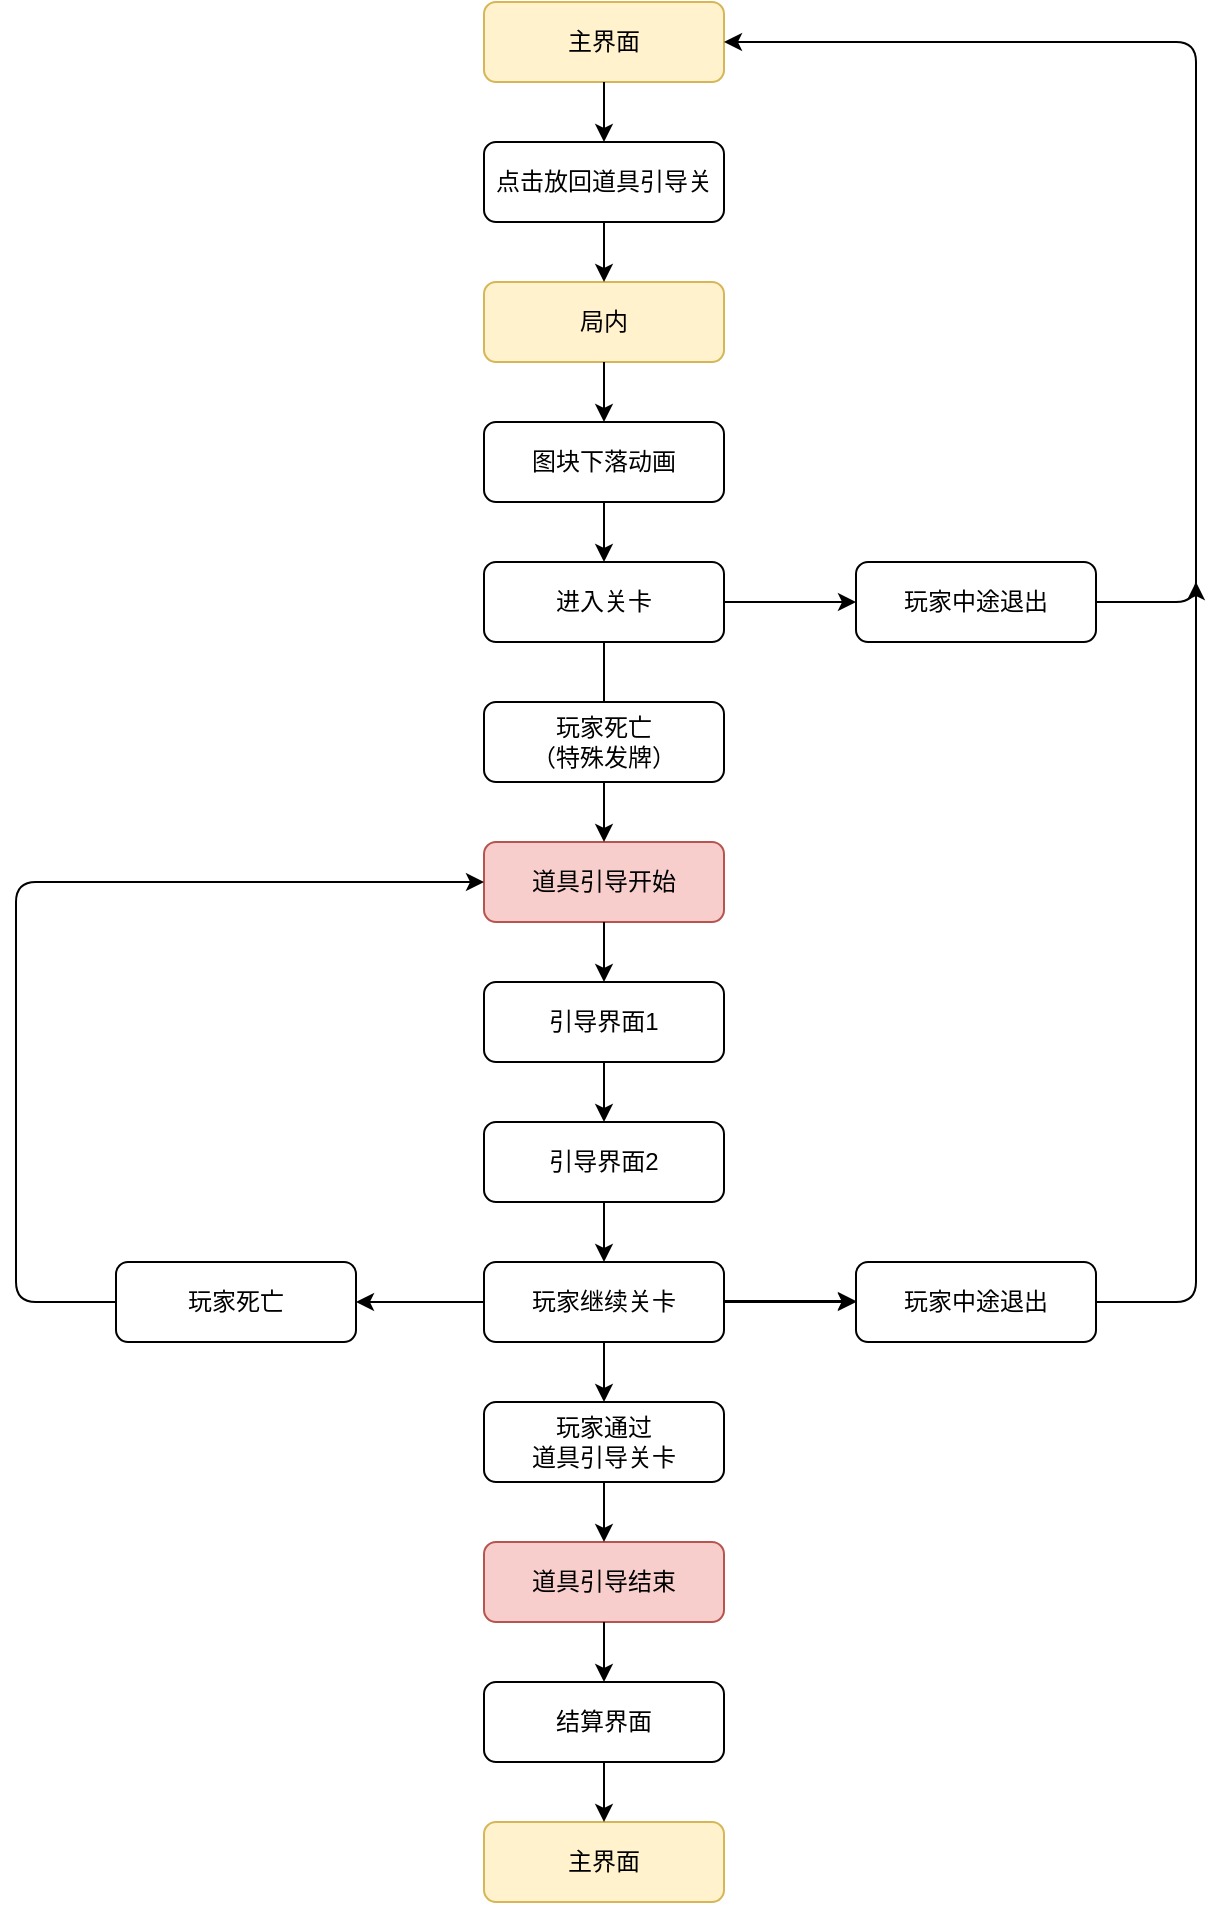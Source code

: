 <mxfile version="15.9.1" type="github">
  <diagram id="d0Gb9ExgJwCwHQkFDARk" name="Page-1">
    <mxGraphModel dx="1422" dy="762" grid="1" gridSize="10" guides="1" tooltips="1" connect="1" arrows="1" fold="1" page="1" pageScale="1" pageWidth="827" pageHeight="1169" math="0" shadow="0">
      <root>
        <mxCell id="0" />
        <mxCell id="1" parent="0" />
        <mxCell id="hKAbpb486GyOKFeo6Ovj-1" value="主界面" style="rounded=1;whiteSpace=wrap;html=1;fillColor=#fff2cc;strokeColor=#d6b656;" vertex="1" parent="1">
          <mxGeometry x="354" y="40" width="120" height="40" as="geometry" />
        </mxCell>
        <mxCell id="hKAbpb486GyOKFeo6Ovj-2" value="局内" style="rounded=1;whiteSpace=wrap;html=1;fillColor=#fff2cc;strokeColor=#d6b656;" vertex="1" parent="1">
          <mxGeometry x="354" y="180" width="120" height="40" as="geometry" />
        </mxCell>
        <mxCell id="hKAbpb486GyOKFeo6Ovj-3" value="点击放回道具引导关" style="rounded=1;whiteSpace=wrap;html=1;" vertex="1" parent="1">
          <mxGeometry x="354" y="110" width="120" height="40" as="geometry" />
        </mxCell>
        <mxCell id="hKAbpb486GyOKFeo6Ovj-4" value="图块下落动画" style="rounded=1;whiteSpace=wrap;html=1;" vertex="1" parent="1">
          <mxGeometry x="354" y="250" width="120" height="40" as="geometry" />
        </mxCell>
        <mxCell id="hKAbpb486GyOKFeo6Ovj-5" value="" style="endArrow=classic;html=1;entryX=0.5;entryY=0;entryDx=0;entryDy=0;exitX=0.5;exitY=1;exitDx=0;exitDy=0;" edge="1" parent="1" source="hKAbpb486GyOKFeo6Ovj-3" target="hKAbpb486GyOKFeo6Ovj-2">
          <mxGeometry width="50" height="50" relative="1" as="geometry">
            <mxPoint x="410" y="170" as="sourcePoint" />
            <mxPoint x="424" y="120" as="targetPoint" />
          </mxGeometry>
        </mxCell>
        <mxCell id="hKAbpb486GyOKFeo6Ovj-6" value="" style="endArrow=classic;html=1;exitX=0.5;exitY=1;exitDx=0;exitDy=0;entryX=0.5;entryY=0;entryDx=0;entryDy=0;" edge="1" parent="1" source="hKAbpb486GyOKFeo6Ovj-2" target="hKAbpb486GyOKFeo6Ovj-4">
          <mxGeometry width="50" height="50" relative="1" as="geometry">
            <mxPoint x="434" y="100" as="sourcePoint" />
            <mxPoint x="434" y="130" as="targetPoint" />
          </mxGeometry>
        </mxCell>
        <mxCell id="hKAbpb486GyOKFeo6Ovj-7" value="" style="endArrow=classic;html=1;exitX=0.5;exitY=1;exitDx=0;exitDy=0;" edge="1" parent="1" source="hKAbpb486GyOKFeo6Ovj-1">
          <mxGeometry width="50" height="50" relative="1" as="geometry">
            <mxPoint x="424" y="160" as="sourcePoint" />
            <mxPoint x="414" y="110" as="targetPoint" />
          </mxGeometry>
        </mxCell>
        <mxCell id="hKAbpb486GyOKFeo6Ovj-8" value="道具引导开始" style="rounded=1;whiteSpace=wrap;html=1;fillColor=#f8cecc;strokeColor=#b85450;" vertex="1" parent="1">
          <mxGeometry x="354" y="460" width="120" height="40" as="geometry" />
        </mxCell>
        <mxCell id="hKAbpb486GyOKFeo6Ovj-9" value="引导界面2" style="rounded=1;whiteSpace=wrap;html=1;" vertex="1" parent="1">
          <mxGeometry x="354" y="600" width="120" height="40" as="geometry" />
        </mxCell>
        <mxCell id="hKAbpb486GyOKFeo6Ovj-10" value="进入关卡" style="rounded=1;whiteSpace=wrap;html=1;" vertex="1" parent="1">
          <mxGeometry x="354" y="320" width="120" height="40" as="geometry" />
        </mxCell>
        <mxCell id="hKAbpb486GyOKFeo6Ovj-11" value="玩家中途退出" style="rounded=1;whiteSpace=wrap;html=1;" vertex="1" parent="1">
          <mxGeometry x="540" y="320" width="120" height="40" as="geometry" />
        </mxCell>
        <mxCell id="hKAbpb486GyOKFeo6Ovj-45" value="" style="edgeStyle=orthogonalEdgeStyle;rounded=0;orthogonalLoop=1;jettySize=auto;html=1;" edge="1" parent="1" source="hKAbpb486GyOKFeo6Ovj-12" target="hKAbpb486GyOKFeo6Ovj-41">
          <mxGeometry relative="1" as="geometry" />
        </mxCell>
        <mxCell id="hKAbpb486GyOKFeo6Ovj-12" value="玩家继续关卡" style="rounded=1;whiteSpace=wrap;html=1;" vertex="1" parent="1">
          <mxGeometry x="354" y="670" width="120" height="40" as="geometry" />
        </mxCell>
        <mxCell id="hKAbpb486GyOKFeo6Ovj-13" value="道具引导结束" style="rounded=1;whiteSpace=wrap;html=1;fillColor=#f8cecc;strokeColor=#b85450;" vertex="1" parent="1">
          <mxGeometry x="354" y="810" width="120" height="40" as="geometry" />
        </mxCell>
        <mxCell id="hKAbpb486GyOKFeo6Ovj-14" value="" style="endArrow=classic;html=1;exitX=0.5;exitY=1;exitDx=0;exitDy=0;entryX=0.5;entryY=0;entryDx=0;entryDy=0;" edge="1" parent="1" source="hKAbpb486GyOKFeo6Ovj-4" target="hKAbpb486GyOKFeo6Ovj-10">
          <mxGeometry width="50" height="50" relative="1" as="geometry">
            <mxPoint x="424" y="230" as="sourcePoint" />
            <mxPoint x="424" y="260" as="targetPoint" />
          </mxGeometry>
        </mxCell>
        <mxCell id="hKAbpb486GyOKFeo6Ovj-15" value="" style="endArrow=classic;html=1;exitX=0.5;exitY=1;exitDx=0;exitDy=0;entryX=0.5;entryY=0;entryDx=0;entryDy=0;" edge="1" parent="1" source="hKAbpb486GyOKFeo6Ovj-20" target="hKAbpb486GyOKFeo6Ovj-9">
          <mxGeometry width="50" height="50" relative="1" as="geometry">
            <mxPoint x="434" y="380" as="sourcePoint" />
            <mxPoint x="434" y="410" as="targetPoint" />
          </mxGeometry>
        </mxCell>
        <mxCell id="hKAbpb486GyOKFeo6Ovj-16" value="" style="endArrow=classic;html=1;exitX=0.5;exitY=1;exitDx=0;exitDy=0;entryX=0.5;entryY=0;entryDx=0;entryDy=0;" edge="1" parent="1" source="hKAbpb486GyOKFeo6Ovj-9" target="hKAbpb486GyOKFeo6Ovj-12">
          <mxGeometry width="50" height="50" relative="1" as="geometry">
            <mxPoint x="444" y="320" as="sourcePoint" />
            <mxPoint x="180" y="550" as="targetPoint" />
          </mxGeometry>
        </mxCell>
        <mxCell id="hKAbpb486GyOKFeo6Ovj-17" value="" style="endArrow=classic;html=1;exitX=0.5;exitY=1;exitDx=0;exitDy=0;entryX=0.5;entryY=0;entryDx=0;entryDy=0;startArrow=none;" edge="1" parent="1" source="hKAbpb486GyOKFeo6Ovj-39" target="hKAbpb486GyOKFeo6Ovj-8">
          <mxGeometry width="50" height="50" relative="1" as="geometry">
            <mxPoint x="454" y="330" as="sourcePoint" />
            <mxPoint x="454" y="360" as="targetPoint" />
          </mxGeometry>
        </mxCell>
        <mxCell id="hKAbpb486GyOKFeo6Ovj-19" value="" style="endArrow=classic;html=1;exitX=0.5;exitY=1;exitDx=0;exitDy=0;entryX=0.5;entryY=0;entryDx=0;entryDy=0;" edge="1" parent="1" source="hKAbpb486GyOKFeo6Ovj-8" target="hKAbpb486GyOKFeo6Ovj-20">
          <mxGeometry width="50" height="50" relative="1" as="geometry">
            <mxPoint x="474" y="420" as="sourcePoint" />
            <mxPoint x="474" y="450" as="targetPoint" />
          </mxGeometry>
        </mxCell>
        <mxCell id="hKAbpb486GyOKFeo6Ovj-20" value="引导界面1" style="rounded=1;whiteSpace=wrap;html=1;" vertex="1" parent="1">
          <mxGeometry x="354" y="530" width="120" height="40" as="geometry" />
        </mxCell>
        <mxCell id="hKAbpb486GyOKFeo6Ovj-21" value="" style="endArrow=classic;html=1;exitX=1;exitY=0.5;exitDx=0;exitDy=0;entryX=0;entryY=0.5;entryDx=0;entryDy=0;" edge="1" parent="1" target="hKAbpb486GyOKFeo6Ovj-11">
          <mxGeometry width="50" height="50" relative="1" as="geometry">
            <mxPoint x="474" y="340" as="sourcePoint" />
            <mxPoint x="424" y="190" as="targetPoint" />
          </mxGeometry>
        </mxCell>
        <mxCell id="hKAbpb486GyOKFeo6Ovj-22" value="" style="endArrow=classic;html=1;exitX=1;exitY=0.5;exitDx=0;exitDy=0;entryX=1;entryY=0.5;entryDx=0;entryDy=0;" edge="1" parent="1" source="hKAbpb486GyOKFeo6Ovj-11" target="hKAbpb486GyOKFeo6Ovj-1">
          <mxGeometry width="50" height="50" relative="1" as="geometry">
            <mxPoint x="434" y="310" as="sourcePoint" />
            <mxPoint x="434" y="340" as="targetPoint" />
            <Array as="points">
              <mxPoint x="710" y="340" />
              <mxPoint x="710" y="60" />
            </Array>
          </mxGeometry>
        </mxCell>
        <mxCell id="hKAbpb486GyOKFeo6Ovj-31" value="" style="endArrow=classic;html=1;exitX=0.5;exitY=1;exitDx=0;exitDy=0;entryX=0.5;entryY=0;entryDx=0;entryDy=0;" edge="1" parent="1" source="hKAbpb486GyOKFeo6Ovj-12" target="hKAbpb486GyOKFeo6Ovj-49">
          <mxGeometry width="50" height="50" relative="1" as="geometry">
            <mxPoint x="424" y="790" as="sourcePoint" />
            <mxPoint x="414" y="880" as="targetPoint" />
          </mxGeometry>
        </mxCell>
        <mxCell id="hKAbpb486GyOKFeo6Ovj-32" value="" style="endArrow=classic;html=1;exitX=0.5;exitY=1;exitDx=0;exitDy=0;" edge="1" parent="1" source="hKAbpb486GyOKFeo6Ovj-49">
          <mxGeometry width="50" height="50" relative="1" as="geometry">
            <mxPoint x="414" y="920" as="sourcePoint" />
            <mxPoint x="414" y="810" as="targetPoint" />
          </mxGeometry>
        </mxCell>
        <mxCell id="hKAbpb486GyOKFeo6Ovj-39" value="玩家死亡&lt;br&gt;（特殊发牌）" style="rounded=1;whiteSpace=wrap;html=1;" vertex="1" parent="1">
          <mxGeometry x="354" y="390" width="120" height="40" as="geometry" />
        </mxCell>
        <mxCell id="hKAbpb486GyOKFeo6Ovj-40" value="" style="endArrow=none;html=1;exitX=0.5;exitY=1;exitDx=0;exitDy=0;entryX=0.5;entryY=0;entryDx=0;entryDy=0;" edge="1" parent="1" source="hKAbpb486GyOKFeo6Ovj-10" target="hKAbpb486GyOKFeo6Ovj-39">
          <mxGeometry width="50" height="50" relative="1" as="geometry">
            <mxPoint x="414" y="360" as="sourcePoint" />
            <mxPoint x="414" y="600" as="targetPoint" />
          </mxGeometry>
        </mxCell>
        <mxCell id="hKAbpb486GyOKFeo6Ovj-41" value="玩家中途退出" style="rounded=1;whiteSpace=wrap;html=1;" vertex="1" parent="1">
          <mxGeometry x="540" y="670" width="120" height="40" as="geometry" />
        </mxCell>
        <mxCell id="hKAbpb486GyOKFeo6Ovj-42" value="" style="endArrow=classic;html=1;exitX=1;exitY=0.5;exitDx=0;exitDy=0;entryX=0;entryY=0.5;entryDx=0;entryDy=0;" edge="1" parent="1">
          <mxGeometry width="50" height="50" relative="1" as="geometry">
            <mxPoint x="474" y="689.5" as="sourcePoint" />
            <mxPoint x="540" y="689.5" as="targetPoint" />
          </mxGeometry>
        </mxCell>
        <mxCell id="hKAbpb486GyOKFeo6Ovj-43" value="" style="endArrow=classic;html=1;exitX=1;exitY=0.5;exitDx=0;exitDy=0;" edge="1" parent="1" source="hKAbpb486GyOKFeo6Ovj-41">
          <mxGeometry width="50" height="50" relative="1" as="geometry">
            <mxPoint x="540" y="410" as="sourcePoint" />
            <mxPoint x="710" y="330" as="targetPoint" />
            <Array as="points">
              <mxPoint x="710" y="690" />
            </Array>
          </mxGeometry>
        </mxCell>
        <mxCell id="hKAbpb486GyOKFeo6Ovj-44" value="玩家死亡" style="rounded=1;whiteSpace=wrap;html=1;" vertex="1" parent="1">
          <mxGeometry x="170" y="670" width="120" height="40" as="geometry" />
        </mxCell>
        <mxCell id="hKAbpb486GyOKFeo6Ovj-46" value="" style="endArrow=classic;html=1;exitX=0;exitY=0.5;exitDx=0;exitDy=0;entryX=1;entryY=0.5;entryDx=0;entryDy=0;" edge="1" parent="1" source="hKAbpb486GyOKFeo6Ovj-12" target="hKAbpb486GyOKFeo6Ovj-44">
          <mxGeometry width="50" height="50" relative="1" as="geometry">
            <mxPoint x="484" y="699.5" as="sourcePoint" />
            <mxPoint x="550" y="699.5" as="targetPoint" />
          </mxGeometry>
        </mxCell>
        <mxCell id="hKAbpb486GyOKFeo6Ovj-47" value="" style="endArrow=classic;html=1;exitX=0;exitY=0.5;exitDx=0;exitDy=0;entryX=0;entryY=0.5;entryDx=0;entryDy=0;" edge="1" parent="1" source="hKAbpb486GyOKFeo6Ovj-44" target="hKAbpb486GyOKFeo6Ovj-8">
          <mxGeometry width="50" height="50" relative="1" as="geometry">
            <mxPoint x="670" y="700" as="sourcePoint" />
            <mxPoint x="720" y="340" as="targetPoint" />
            <Array as="points">
              <mxPoint x="120" y="690" />
              <mxPoint x="120" y="480" />
            </Array>
          </mxGeometry>
        </mxCell>
        <mxCell id="hKAbpb486GyOKFeo6Ovj-49" value="玩家通过&lt;br&gt;道具引导关卡" style="rounded=1;whiteSpace=wrap;html=1;" vertex="1" parent="1">
          <mxGeometry x="354" y="740" width="120" height="40" as="geometry" />
        </mxCell>
        <mxCell id="hKAbpb486GyOKFeo6Ovj-50" value="结算界面" style="rounded=1;whiteSpace=wrap;html=1;" vertex="1" parent="1">
          <mxGeometry x="354" y="880" width="120" height="40" as="geometry" />
        </mxCell>
        <mxCell id="hKAbpb486GyOKFeo6Ovj-51" value="主界面" style="rounded=1;whiteSpace=wrap;html=1;fillColor=#fff2cc;strokeColor=#d6b656;" vertex="1" parent="1">
          <mxGeometry x="354" y="950" width="120" height="40" as="geometry" />
        </mxCell>
        <mxCell id="hKAbpb486GyOKFeo6Ovj-54" value="" style="endArrow=classic;html=1;exitX=0.5;exitY=1;exitDx=0;exitDy=0;entryX=0.5;entryY=0;entryDx=0;entryDy=0;" edge="1" parent="1" source="hKAbpb486GyOKFeo6Ovj-13" target="hKAbpb486GyOKFeo6Ovj-50">
          <mxGeometry width="50" height="50" relative="1" as="geometry">
            <mxPoint x="424" y="790" as="sourcePoint" />
            <mxPoint x="424" y="820" as="targetPoint" />
          </mxGeometry>
        </mxCell>
        <mxCell id="hKAbpb486GyOKFeo6Ovj-55" value="" style="endArrow=classic;html=1;exitX=0.5;exitY=1;exitDx=0;exitDy=0;entryX=0.5;entryY=0;entryDx=0;entryDy=0;" edge="1" parent="1" source="hKAbpb486GyOKFeo6Ovj-50" target="hKAbpb486GyOKFeo6Ovj-51">
          <mxGeometry width="50" height="50" relative="1" as="geometry">
            <mxPoint x="434" y="800" as="sourcePoint" />
            <mxPoint x="434" y="830" as="targetPoint" />
          </mxGeometry>
        </mxCell>
      </root>
    </mxGraphModel>
  </diagram>
</mxfile>
